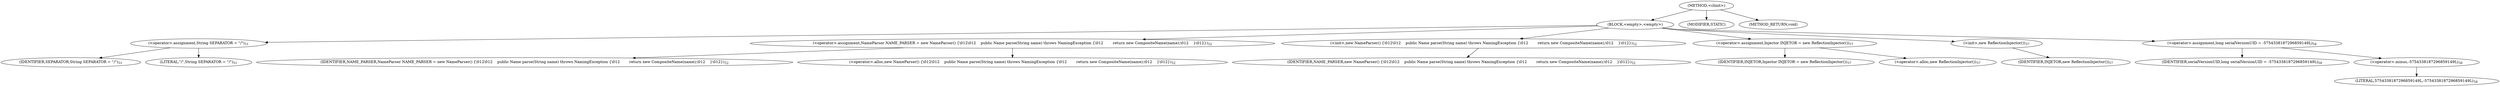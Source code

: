 digraph "&lt;clinit&gt;" {  
"1540" [label = <(METHOD,&lt;clinit&gt;)> ]
"1541" [label = <(BLOCK,&lt;empty&gt;,&lt;empty&gt;)> ]
"1542" [label = <(&lt;operator&gt;.assignment,String SEPARATOR = &quot;/&quot;)<SUB>51</SUB>> ]
"1543" [label = <(IDENTIFIER,SEPARATOR,String SEPARATOR = &quot;/&quot;)<SUB>51</SUB>> ]
"1544" [label = <(LITERAL,&quot;/&quot;,String SEPARATOR = &quot;/&quot;)<SUB>51</SUB>> ]
"1545" [label = <(&lt;operator&gt;.assignment,NameParser NAME_PARSER = new NameParser() {\012\012    public Name parse(String name) throws NamingException {\012        return new CompositeName(name);\012    }\012})<SUB>52</SUB>> ]
"1546" [label = <(IDENTIFIER,NAME_PARSER,NameParser NAME_PARSER = new NameParser() {\012\012    public Name parse(String name) throws NamingException {\012        return new CompositeName(name);\012    }\012})<SUB>52</SUB>> ]
"1547" [label = <(&lt;operator&gt;.alloc,new NameParser() {\012\012    public Name parse(String name) throws NamingException {\012        return new CompositeName(name);\012    }\012})<SUB>52</SUB>> ]
"1548" [label = <(&lt;init&gt;,new NameParser() {\012\012    public Name parse(String name) throws NamingException {\012        return new CompositeName(name);\012    }\012})<SUB>52</SUB>> ]
"3" [label = <(IDENTIFIER,NAME_PARSER,new NameParser() {\012\012    public Name parse(String name) throws NamingException {\012        return new CompositeName(name);\012    }\012})<SUB>52</SUB>> ]
"1549" [label = <(&lt;operator&gt;.assignment,Injector INJETOR = new ReflectionInjector())<SUB>57</SUB>> ]
"1550" [label = <(IDENTIFIER,INJETOR,Injector INJETOR = new ReflectionInjector())<SUB>57</SUB>> ]
"1551" [label = <(&lt;operator&gt;.alloc,new ReflectionInjector())<SUB>57</SUB>> ]
"1552" [label = <(&lt;init&gt;,new ReflectionInjector())<SUB>57</SUB>> ]
"5" [label = <(IDENTIFIER,INJETOR,new ReflectionInjector())<SUB>57</SUB>> ]
"1553" [label = <(&lt;operator&gt;.assignment,long serialVersionUID = -5754338187296859149L)<SUB>58</SUB>> ]
"1554" [label = <(IDENTIFIER,serialVersionUID,long serialVersionUID = -5754338187296859149L)<SUB>58</SUB>> ]
"1555" [label = <(&lt;operator&gt;.minus,-5754338187296859149L)<SUB>58</SUB>> ]
"1556" [label = <(LITERAL,5754338187296859149L,-5754338187296859149L)<SUB>58</SUB>> ]
"1557" [label = <(MODIFIER,STATIC)> ]
"1558" [label = <(METHOD_RETURN,void)> ]
  "1540" -> "1541" 
  "1540" -> "1557" 
  "1540" -> "1558" 
  "1541" -> "1542" 
  "1541" -> "1545" 
  "1541" -> "1548" 
  "1541" -> "1549" 
  "1541" -> "1552" 
  "1541" -> "1553" 
  "1542" -> "1543" 
  "1542" -> "1544" 
  "1545" -> "1546" 
  "1545" -> "1547" 
  "1548" -> "3" 
  "1549" -> "1550" 
  "1549" -> "1551" 
  "1552" -> "5" 
  "1553" -> "1554" 
  "1553" -> "1555" 
  "1555" -> "1556" 
}
